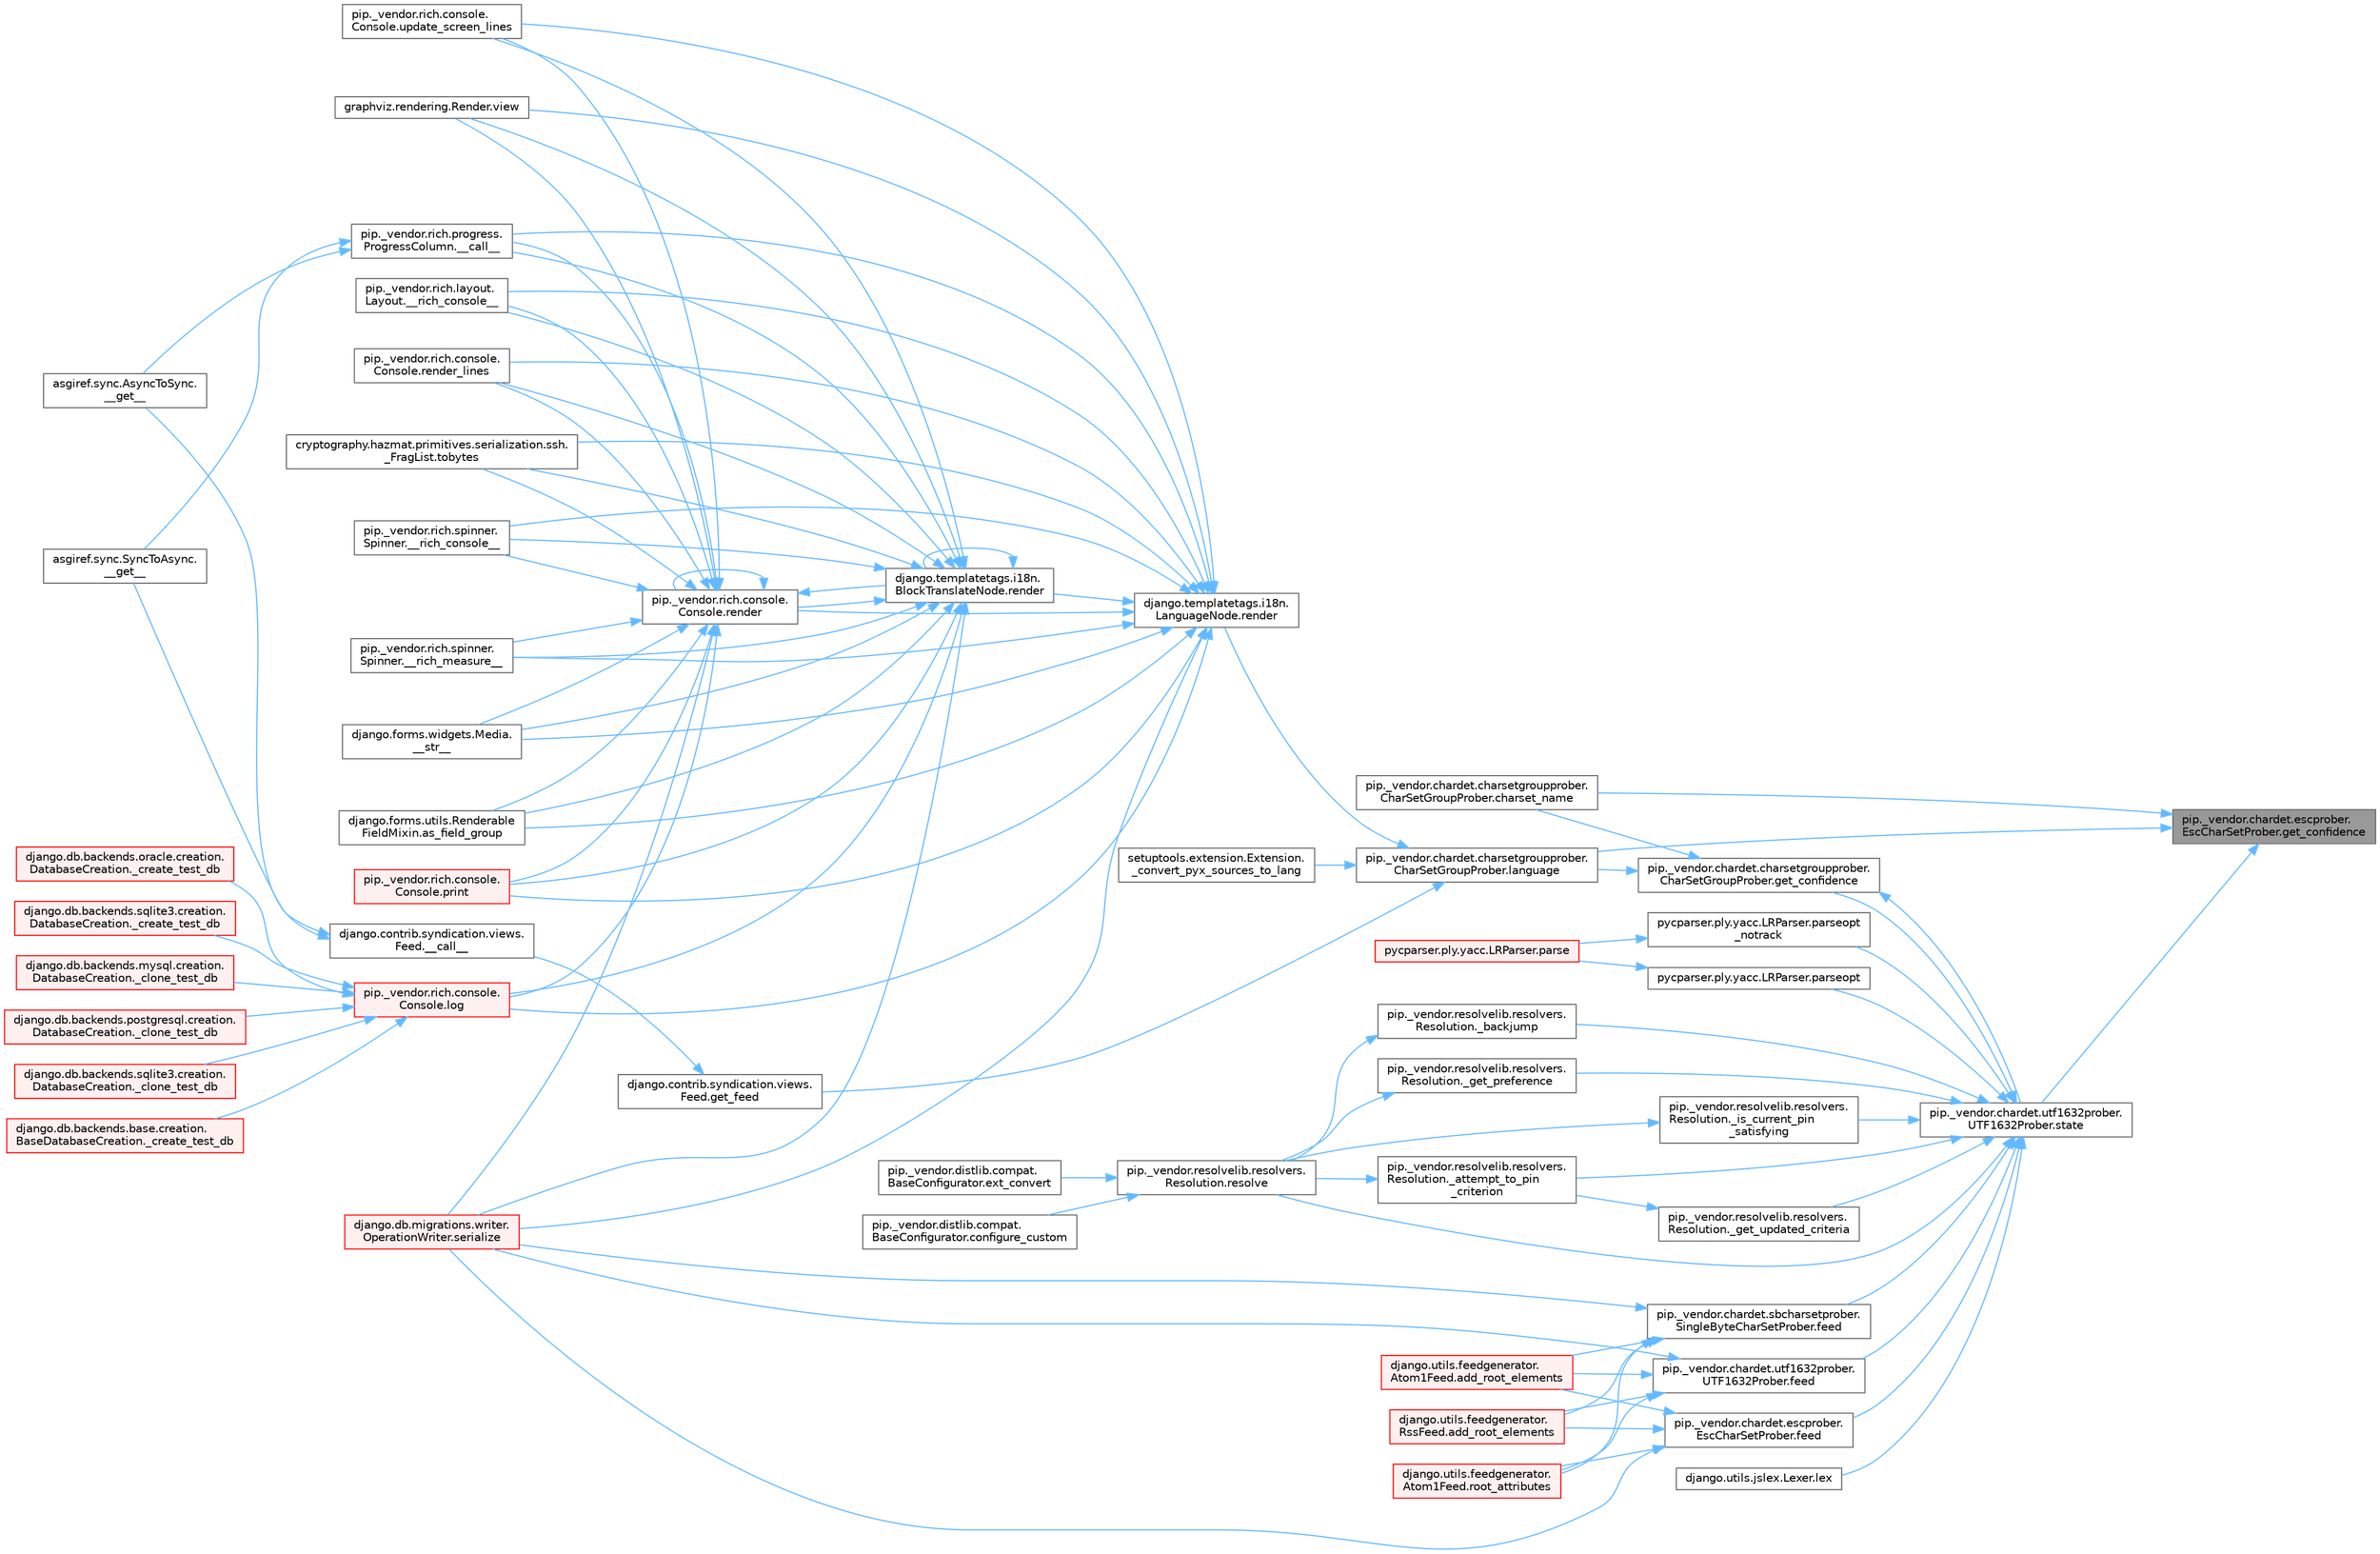digraph "pip._vendor.chardet.escprober.EscCharSetProber.get_confidence"
{
 // LATEX_PDF_SIZE
  bgcolor="transparent";
  edge [fontname=Helvetica,fontsize=10,labelfontname=Helvetica,labelfontsize=10];
  node [fontname=Helvetica,fontsize=10,shape=box,height=0.2,width=0.4];
  rankdir="RL";
  Node1 [id="Node000001",label="pip._vendor.chardet.escprober.\lEscCharSetProber.get_confidence",height=0.2,width=0.4,color="gray40", fillcolor="grey60", style="filled", fontcolor="black",tooltip=" "];
  Node1 -> Node2 [id="edge1_Node000001_Node000002",dir="back",color="steelblue1",style="solid",tooltip=" "];
  Node2 [id="Node000002",label="pip._vendor.chardet.charsetgroupprober.\lCharSetGroupProber.charset_name",height=0.2,width=0.4,color="grey40", fillcolor="white", style="filled",URL="$classpip_1_1__vendor_1_1chardet_1_1charsetgroupprober_1_1_char_set_group_prober.html#a72f1a7ffc65aedd4c2fb9c1eb05249cf",tooltip=" "];
  Node1 -> Node3 [id="edge2_Node000001_Node000003",dir="back",color="steelblue1",style="solid",tooltip=" "];
  Node3 [id="Node000003",label="pip._vendor.chardet.charsetgroupprober.\lCharSetGroupProber.language",height=0.2,width=0.4,color="grey40", fillcolor="white", style="filled",URL="$classpip_1_1__vendor_1_1chardet_1_1charsetgroupprober_1_1_char_set_group_prober.html#a4eed2755176d79c1d176c7500400f899",tooltip=" "];
  Node3 -> Node4 [id="edge3_Node000003_Node000004",dir="back",color="steelblue1",style="solid",tooltip=" "];
  Node4 [id="Node000004",label="setuptools.extension.Extension.\l_convert_pyx_sources_to_lang",height=0.2,width=0.4,color="grey40", fillcolor="white", style="filled",URL="$classsetuptools_1_1extension_1_1_extension.html#aaf601d7106ef472a4913e4bacd039c2a",tooltip=" "];
  Node3 -> Node5 [id="edge4_Node000003_Node000005",dir="back",color="steelblue1",style="solid",tooltip=" "];
  Node5 [id="Node000005",label="django.contrib.syndication.views.\lFeed.get_feed",height=0.2,width=0.4,color="grey40", fillcolor="white", style="filled",URL="$classdjango_1_1contrib_1_1syndication_1_1views_1_1_feed.html#a22e9036857876e13966fd7f846ae909d",tooltip=" "];
  Node5 -> Node6 [id="edge5_Node000005_Node000006",dir="back",color="steelblue1",style="solid",tooltip=" "];
  Node6 [id="Node000006",label="django.contrib.syndication.views.\lFeed.__call__",height=0.2,width=0.4,color="grey40", fillcolor="white", style="filled",URL="$classdjango_1_1contrib_1_1syndication_1_1views_1_1_feed.html#ac7a9680a1b709d8eb37ae3c6ce000220",tooltip=" "];
  Node6 -> Node7 [id="edge6_Node000006_Node000007",dir="back",color="steelblue1",style="solid",tooltip=" "];
  Node7 [id="Node000007",label="asgiref.sync.AsyncToSync.\l__get__",height=0.2,width=0.4,color="grey40", fillcolor="white", style="filled",URL="$classasgiref_1_1sync_1_1_async_to_sync.html#a23e9ef7a73da98dad9e3f4e65846969b",tooltip=" "];
  Node6 -> Node8 [id="edge7_Node000006_Node000008",dir="back",color="steelblue1",style="solid",tooltip=" "];
  Node8 [id="Node000008",label="asgiref.sync.SyncToAsync.\l__get__",height=0.2,width=0.4,color="grey40", fillcolor="white", style="filled",URL="$classasgiref_1_1sync_1_1_sync_to_async.html#aebdfbe3f01079a529fd2f39810597381",tooltip=" "];
  Node3 -> Node9 [id="edge8_Node000003_Node000009",dir="back",color="steelblue1",style="solid",tooltip=" "];
  Node9 [id="Node000009",label="django.templatetags.i18n.\lLanguageNode.render",height=0.2,width=0.4,color="grey40", fillcolor="white", style="filled",URL="$classdjango_1_1templatetags_1_1i18n_1_1_language_node.html#a2c88f345e9d8623bafaa4eb5efdefa84",tooltip=" "];
  Node9 -> Node10 [id="edge9_Node000009_Node000010",dir="back",color="steelblue1",style="solid",tooltip=" "];
  Node10 [id="Node000010",label="pip._vendor.rich.progress.\lProgressColumn.__call__",height=0.2,width=0.4,color="grey40", fillcolor="white", style="filled",URL="$classpip_1_1__vendor_1_1rich_1_1progress_1_1_progress_column.html#ae0c399be74222f949edb0fa5324cf6ea",tooltip=" "];
  Node10 -> Node7 [id="edge10_Node000010_Node000007",dir="back",color="steelblue1",style="solid",tooltip=" "];
  Node10 -> Node8 [id="edge11_Node000010_Node000008",dir="back",color="steelblue1",style="solid",tooltip=" "];
  Node9 -> Node11 [id="edge12_Node000009_Node000011",dir="back",color="steelblue1",style="solid",tooltip=" "];
  Node11 [id="Node000011",label="pip._vendor.rich.layout.\lLayout.__rich_console__",height=0.2,width=0.4,color="grey40", fillcolor="white", style="filled",URL="$classpip_1_1__vendor_1_1rich_1_1layout_1_1_layout.html#ac39cb3d17d2b0324ee1b0dada41a3ebd",tooltip=" "];
  Node9 -> Node12 [id="edge13_Node000009_Node000012",dir="back",color="steelblue1",style="solid",tooltip=" "];
  Node12 [id="Node000012",label="pip._vendor.rich.spinner.\lSpinner.__rich_console__",height=0.2,width=0.4,color="grey40", fillcolor="white", style="filled",URL="$classpip_1_1__vendor_1_1rich_1_1spinner_1_1_spinner.html#a6883d8dced19ac48d4dfc74f776357fd",tooltip=" "];
  Node9 -> Node13 [id="edge14_Node000009_Node000013",dir="back",color="steelblue1",style="solid",tooltip=" "];
  Node13 [id="Node000013",label="pip._vendor.rich.spinner.\lSpinner.__rich_measure__",height=0.2,width=0.4,color="grey40", fillcolor="white", style="filled",URL="$classpip_1_1__vendor_1_1rich_1_1spinner_1_1_spinner.html#a89745682c823c44a31bae8e8d07869f5",tooltip=" "];
  Node9 -> Node14 [id="edge15_Node000009_Node000014",dir="back",color="steelblue1",style="solid",tooltip=" "];
  Node14 [id="Node000014",label="django.forms.widgets.Media.\l__str__",height=0.2,width=0.4,color="grey40", fillcolor="white", style="filled",URL="$classdjango_1_1forms_1_1widgets_1_1_media.html#ae1651710548a7d9f14f036d035012d21",tooltip=" "];
  Node9 -> Node15 [id="edge16_Node000009_Node000015",dir="back",color="steelblue1",style="solid",tooltip=" "];
  Node15 [id="Node000015",label="django.forms.utils.Renderable\lFieldMixin.as_field_group",height=0.2,width=0.4,color="grey40", fillcolor="white", style="filled",URL="$classdjango_1_1forms_1_1utils_1_1_renderable_field_mixin.html#a1e9a1b4f790ea694431554267fd5d74c",tooltip=" "];
  Node9 -> Node16 [id="edge17_Node000009_Node000016",dir="back",color="steelblue1",style="solid",tooltip=" "];
  Node16 [id="Node000016",label="pip._vendor.rich.console.\lConsole.log",height=0.2,width=0.4,color="red", fillcolor="#FFF0F0", style="filled",URL="$classpip_1_1__vendor_1_1rich_1_1console_1_1_console.html#af9c77e39f9413fc2b134c60cfa23b0f1",tooltip=" "];
  Node16 -> Node17 [id="edge18_Node000016_Node000017",dir="back",color="steelblue1",style="solid",tooltip=" "];
  Node17 [id="Node000017",label="django.db.backends.mysql.creation.\lDatabaseCreation._clone_test_db",height=0.2,width=0.4,color="red", fillcolor="#FFF0F0", style="filled",URL="$classdjango_1_1db_1_1backends_1_1mysql_1_1creation_1_1_database_creation.html#ab4d99b6a9b6a81141d0fba9440d91619",tooltip=" "];
  Node16 -> Node19 [id="edge19_Node000016_Node000019",dir="back",color="steelblue1",style="solid",tooltip=" "];
  Node19 [id="Node000019",label="django.db.backends.postgresql.creation.\lDatabaseCreation._clone_test_db",height=0.2,width=0.4,color="red", fillcolor="#FFF0F0", style="filled",URL="$classdjango_1_1db_1_1backends_1_1postgresql_1_1creation_1_1_database_creation.html#ab57e8a2ba94a8a4888fd435036b4c322",tooltip=" "];
  Node16 -> Node20 [id="edge20_Node000016_Node000020",dir="back",color="steelblue1",style="solid",tooltip=" "];
  Node20 [id="Node000020",label="django.db.backends.sqlite3.creation.\lDatabaseCreation._clone_test_db",height=0.2,width=0.4,color="red", fillcolor="#FFF0F0", style="filled",URL="$classdjango_1_1db_1_1backends_1_1sqlite3_1_1creation_1_1_database_creation.html#a43a28bd11187e2b0677fd0be7643387b",tooltip=" "];
  Node16 -> Node21 [id="edge21_Node000016_Node000021",dir="back",color="steelblue1",style="solid",tooltip=" "];
  Node21 [id="Node000021",label="django.db.backends.base.creation.\lBaseDatabaseCreation._create_test_db",height=0.2,width=0.4,color="red", fillcolor="#FFF0F0", style="filled",URL="$classdjango_1_1db_1_1backends_1_1base_1_1creation_1_1_base_database_creation.html#a3782aff49b95503af2f0e518a10dc22d",tooltip=" "];
  Node16 -> Node23 [id="edge22_Node000016_Node000023",dir="back",color="steelblue1",style="solid",tooltip=" "];
  Node23 [id="Node000023",label="django.db.backends.oracle.creation.\lDatabaseCreation._create_test_db",height=0.2,width=0.4,color="red", fillcolor="#FFF0F0", style="filled",URL="$classdjango_1_1db_1_1backends_1_1oracle_1_1creation_1_1_database_creation.html#aea03f2099a0f6691226755c6b60c133f",tooltip=" "];
  Node16 -> Node24 [id="edge23_Node000016_Node000024",dir="back",color="steelblue1",style="solid",tooltip=" "];
  Node24 [id="Node000024",label="django.db.backends.sqlite3.creation.\lDatabaseCreation._create_test_db",height=0.2,width=0.4,color="red", fillcolor="#FFF0F0", style="filled",URL="$classdjango_1_1db_1_1backends_1_1sqlite3_1_1creation_1_1_database_creation.html#a67d2c057a1e604f78b379e63cd6bff28",tooltip=" "];
  Node9 -> Node437 [id="edge24_Node000009_Node000437",dir="back",color="steelblue1",style="solid",tooltip=" "];
  Node437 [id="Node000437",label="pip._vendor.rich.console.\lConsole.print",height=0.2,width=0.4,color="red", fillcolor="#FFF0F0", style="filled",URL="$classpip_1_1__vendor_1_1rich_1_1console_1_1_console.html#af954370cdbb49236b597f2c11064549d",tooltip=" "];
  Node9 -> Node519 [id="edge25_Node000009_Node000519",dir="back",color="steelblue1",style="solid",tooltip=" "];
  Node519 [id="Node000519",label="django.templatetags.i18n.\lBlockTranslateNode.render",height=0.2,width=0.4,color="grey40", fillcolor="white", style="filled",URL="$classdjango_1_1templatetags_1_1i18n_1_1_block_translate_node.html#aaf05bebfd02c1c4b676387ada0357832",tooltip=" "];
  Node519 -> Node10 [id="edge26_Node000519_Node000010",dir="back",color="steelblue1",style="solid",tooltip=" "];
  Node519 -> Node11 [id="edge27_Node000519_Node000011",dir="back",color="steelblue1",style="solid",tooltip=" "];
  Node519 -> Node12 [id="edge28_Node000519_Node000012",dir="back",color="steelblue1",style="solid",tooltip=" "];
  Node519 -> Node13 [id="edge29_Node000519_Node000013",dir="back",color="steelblue1",style="solid",tooltip=" "];
  Node519 -> Node14 [id="edge30_Node000519_Node000014",dir="back",color="steelblue1",style="solid",tooltip=" "];
  Node519 -> Node15 [id="edge31_Node000519_Node000015",dir="back",color="steelblue1",style="solid",tooltip=" "];
  Node519 -> Node16 [id="edge32_Node000519_Node000016",dir="back",color="steelblue1",style="solid",tooltip=" "];
  Node519 -> Node437 [id="edge33_Node000519_Node000437",dir="back",color="steelblue1",style="solid",tooltip=" "];
  Node519 -> Node519 [id="edge34_Node000519_Node000519",dir="back",color="steelblue1",style="solid",tooltip=" "];
  Node519 -> Node520 [id="edge35_Node000519_Node000520",dir="back",color="steelblue1",style="solid",tooltip=" "];
  Node520 [id="Node000520",label="pip._vendor.rich.console.\lConsole.render",height=0.2,width=0.4,color="grey40", fillcolor="white", style="filled",URL="$classpip_1_1__vendor_1_1rich_1_1console_1_1_console.html#a9551b8254c573105adde80622393a938",tooltip=" "];
  Node520 -> Node10 [id="edge36_Node000520_Node000010",dir="back",color="steelblue1",style="solid",tooltip=" "];
  Node520 -> Node11 [id="edge37_Node000520_Node000011",dir="back",color="steelblue1",style="solid",tooltip=" "];
  Node520 -> Node12 [id="edge38_Node000520_Node000012",dir="back",color="steelblue1",style="solid",tooltip=" "];
  Node520 -> Node13 [id="edge39_Node000520_Node000013",dir="back",color="steelblue1",style="solid",tooltip=" "];
  Node520 -> Node14 [id="edge40_Node000520_Node000014",dir="back",color="steelblue1",style="solid",tooltip=" "];
  Node520 -> Node15 [id="edge41_Node000520_Node000015",dir="back",color="steelblue1",style="solid",tooltip=" "];
  Node520 -> Node16 [id="edge42_Node000520_Node000016",dir="back",color="steelblue1",style="solid",tooltip=" "];
  Node520 -> Node437 [id="edge43_Node000520_Node000437",dir="back",color="steelblue1",style="solid",tooltip=" "];
  Node520 -> Node519 [id="edge44_Node000520_Node000519",dir="back",color="steelblue1",style="solid",tooltip=" "];
  Node520 -> Node520 [id="edge45_Node000520_Node000520",dir="back",color="steelblue1",style="solid",tooltip=" "];
  Node520 -> Node521 [id="edge46_Node000520_Node000521",dir="back",color="steelblue1",style="solid",tooltip=" "];
  Node521 [id="Node000521",label="pip._vendor.rich.console.\lConsole.render_lines",height=0.2,width=0.4,color="grey40", fillcolor="white", style="filled",URL="$classpip_1_1__vendor_1_1rich_1_1console_1_1_console.html#a5818808a49db20c5bee6986425f96f14",tooltip=" "];
  Node520 -> Node522 [id="edge47_Node000520_Node000522",dir="back",color="steelblue1",style="solid",tooltip=" "];
  Node522 [id="Node000522",label="django.db.migrations.writer.\lOperationWriter.serialize",height=0.2,width=0.4,color="red", fillcolor="#FFF0F0", style="filled",URL="$classdjango_1_1db_1_1migrations_1_1writer_1_1_operation_writer.html#a866e8d13e1c54a35d74e9a6b0383b2f8",tooltip=" "];
  Node520 -> Node594 [id="edge48_Node000520_Node000594",dir="back",color="steelblue1",style="solid",tooltip=" "];
  Node594 [id="Node000594",label="cryptography.hazmat.primitives.serialization.ssh.\l_FragList.tobytes",height=0.2,width=0.4,color="grey40", fillcolor="white", style="filled",URL="$classcryptography_1_1hazmat_1_1primitives_1_1serialization_1_1ssh_1_1___frag_list.html#a195dd4e7c741624829a13af53fa3de38",tooltip=" "];
  Node520 -> Node595 [id="edge49_Node000520_Node000595",dir="back",color="steelblue1",style="solid",tooltip=" "];
  Node595 [id="Node000595",label="pip._vendor.rich.console.\lConsole.update_screen_lines",height=0.2,width=0.4,color="grey40", fillcolor="white", style="filled",URL="$classpip_1_1__vendor_1_1rich_1_1console_1_1_console.html#a21cfe5af86ec7533f23d45fe2969817e",tooltip=" "];
  Node520 -> Node596 [id="edge50_Node000520_Node000596",dir="back",color="steelblue1",style="solid",tooltip=" "];
  Node596 [id="Node000596",label="graphviz.rendering.Render.view",height=0.2,width=0.4,color="grey40", fillcolor="white", style="filled",URL="$classgraphviz_1_1rendering_1_1_render.html#a53169c422996b9a7e92b5580c13914e2",tooltip=" "];
  Node519 -> Node521 [id="edge51_Node000519_Node000521",dir="back",color="steelblue1",style="solid",tooltip=" "];
  Node519 -> Node522 [id="edge52_Node000519_Node000522",dir="back",color="steelblue1",style="solid",tooltip=" "];
  Node519 -> Node594 [id="edge53_Node000519_Node000594",dir="back",color="steelblue1",style="solid",tooltip=" "];
  Node519 -> Node595 [id="edge54_Node000519_Node000595",dir="back",color="steelblue1",style="solid",tooltip=" "];
  Node519 -> Node596 [id="edge55_Node000519_Node000596",dir="back",color="steelblue1",style="solid",tooltip=" "];
  Node9 -> Node520 [id="edge56_Node000009_Node000520",dir="back",color="steelblue1",style="solid",tooltip=" "];
  Node9 -> Node521 [id="edge57_Node000009_Node000521",dir="back",color="steelblue1",style="solid",tooltip=" "];
  Node9 -> Node522 [id="edge58_Node000009_Node000522",dir="back",color="steelblue1",style="solid",tooltip=" "];
  Node9 -> Node594 [id="edge59_Node000009_Node000594",dir="back",color="steelblue1",style="solid",tooltip=" "];
  Node9 -> Node595 [id="edge60_Node000009_Node000595",dir="back",color="steelblue1",style="solid",tooltip=" "];
  Node9 -> Node596 [id="edge61_Node000009_Node000596",dir="back",color="steelblue1",style="solid",tooltip=" "];
  Node1 -> Node3183 [id="edge62_Node000001_Node003183",dir="back",color="steelblue1",style="solid",tooltip=" "];
  Node3183 [id="Node003183",label="pip._vendor.chardet.utf1632prober.\lUTF1632Prober.state",height=0.2,width=0.4,color="grey40", fillcolor="white", style="filled",URL="$classpip_1_1__vendor_1_1chardet_1_1utf1632prober_1_1_u_t_f1632_prober.html#a33fbc3b38525fe5a4e994e25118a46db",tooltip=" "];
  Node3183 -> Node3184 [id="edge63_Node003183_Node003184",dir="back",color="steelblue1",style="solid",tooltip=" "];
  Node3184 [id="Node003184",label="pip._vendor.resolvelib.resolvers.\lResolution._attempt_to_pin\l_criterion",height=0.2,width=0.4,color="grey40", fillcolor="white", style="filled",URL="$classpip_1_1__vendor_1_1resolvelib_1_1resolvers_1_1_resolution.html#a8ede57631fbb093024b2c6190f860578",tooltip=" "];
  Node3184 -> Node3185 [id="edge64_Node003184_Node003185",dir="back",color="steelblue1",style="solid",tooltip=" "];
  Node3185 [id="Node003185",label="pip._vendor.resolvelib.resolvers.\lResolution.resolve",height=0.2,width=0.4,color="grey40", fillcolor="white", style="filled",URL="$classpip_1_1__vendor_1_1resolvelib_1_1resolvers_1_1_resolution.html#abf24a4f0e5020afae4ac2ee6d280807a",tooltip=" "];
  Node3185 -> Node3082 [id="edge65_Node003185_Node003082",dir="back",color="steelblue1",style="solid",tooltip=" "];
  Node3082 [id="Node003082",label="pip._vendor.distlib.compat.\lBaseConfigurator.configure_custom",height=0.2,width=0.4,color="grey40", fillcolor="white", style="filled",URL="$classpip_1_1__vendor_1_1distlib_1_1compat_1_1_base_configurator.html#af4feb3037e756b7064576de15a803f21",tooltip=" "];
  Node3185 -> Node3083 [id="edge66_Node003185_Node003083",dir="back",color="steelblue1",style="solid",tooltip=" "];
  Node3083 [id="Node003083",label="pip._vendor.distlib.compat.\lBaseConfigurator.ext_convert",height=0.2,width=0.4,color="grey40", fillcolor="white", style="filled",URL="$classpip_1_1__vendor_1_1distlib_1_1compat_1_1_base_configurator.html#ad2396c99e842d8f5f96207d76d9491cd",tooltip=" "];
  Node3183 -> Node3186 [id="edge67_Node003183_Node003186",dir="back",color="steelblue1",style="solid",tooltip=" "];
  Node3186 [id="Node003186",label="pip._vendor.resolvelib.resolvers.\lResolution._backjump",height=0.2,width=0.4,color="grey40", fillcolor="white", style="filled",URL="$classpip_1_1__vendor_1_1resolvelib_1_1resolvers_1_1_resolution.html#a7fe87674694eeb17cb30dd36ebadda42",tooltip=" "];
  Node3186 -> Node3185 [id="edge68_Node003186_Node003185",dir="back",color="steelblue1",style="solid",tooltip=" "];
  Node3183 -> Node3187 [id="edge69_Node003183_Node003187",dir="back",color="steelblue1",style="solid",tooltip=" "];
  Node3187 [id="Node003187",label="pip._vendor.resolvelib.resolvers.\lResolution._get_preference",height=0.2,width=0.4,color="grey40", fillcolor="white", style="filled",URL="$classpip_1_1__vendor_1_1resolvelib_1_1resolvers_1_1_resolution.html#a7c329ea763f619d3698aea05c1489e89",tooltip=" "];
  Node3187 -> Node3185 [id="edge70_Node003187_Node003185",dir="back",color="steelblue1",style="solid",tooltip=" "];
  Node3183 -> Node3188 [id="edge71_Node003183_Node003188",dir="back",color="steelblue1",style="solid",tooltip=" "];
  Node3188 [id="Node003188",label="pip._vendor.resolvelib.resolvers.\lResolution._get_updated_criteria",height=0.2,width=0.4,color="grey40", fillcolor="white", style="filled",URL="$classpip_1_1__vendor_1_1resolvelib_1_1resolvers_1_1_resolution.html#a64151ae2f0f597da69ce99c3528ebff8",tooltip=" "];
  Node3188 -> Node3184 [id="edge72_Node003188_Node003184",dir="back",color="steelblue1",style="solid",tooltip=" "];
  Node3183 -> Node3189 [id="edge73_Node003183_Node003189",dir="back",color="steelblue1",style="solid",tooltip=" "];
  Node3189 [id="Node003189",label="pip._vendor.resolvelib.resolvers.\lResolution._is_current_pin\l_satisfying",height=0.2,width=0.4,color="grey40", fillcolor="white", style="filled",URL="$classpip_1_1__vendor_1_1resolvelib_1_1resolvers_1_1_resolution.html#abc71e9edd52232d2f55e4b2b2f134618",tooltip=" "];
  Node3189 -> Node3185 [id="edge74_Node003189_Node003185",dir="back",color="steelblue1",style="solid",tooltip=" "];
  Node3183 -> Node3190 [id="edge75_Node003183_Node003190",dir="back",color="steelblue1",style="solid",tooltip=" "];
  Node3190 [id="Node003190",label="pip._vendor.chardet.escprober.\lEscCharSetProber.feed",height=0.2,width=0.4,color="grey40", fillcolor="white", style="filled",URL="$classpip_1_1__vendor_1_1chardet_1_1escprober_1_1_esc_char_set_prober.html#ad4c988e1f9e0cfe2cae4ebdc50ebe61c",tooltip=" "];
  Node3190 -> Node215 [id="edge76_Node003190_Node000215",dir="back",color="steelblue1",style="solid",tooltip=" "];
  Node215 [id="Node000215",label="django.utils.feedgenerator.\lAtom1Feed.add_root_elements",height=0.2,width=0.4,color="red", fillcolor="#FFF0F0", style="filled",URL="$classdjango_1_1utils_1_1feedgenerator_1_1_atom1_feed.html#a3f861beae65b2c1d07d6192175be850e",tooltip=" "];
  Node3190 -> Node1745 [id="edge77_Node003190_Node001745",dir="back",color="steelblue1",style="solid",tooltip=" "];
  Node1745 [id="Node001745",label="django.utils.feedgenerator.\lRssFeed.add_root_elements",height=0.2,width=0.4,color="red", fillcolor="#FFF0F0", style="filled",URL="$classdjango_1_1utils_1_1feedgenerator_1_1_rss_feed.html#afe28a1e8efc5fc065f74b4277a43663e",tooltip=" "];
  Node3190 -> Node1747 [id="edge78_Node003190_Node001747",dir="back",color="steelblue1",style="solid",tooltip=" "];
  Node1747 [id="Node001747",label="django.utils.feedgenerator.\lAtom1Feed.root_attributes",height=0.2,width=0.4,color="red", fillcolor="#FFF0F0", style="filled",URL="$classdjango_1_1utils_1_1feedgenerator_1_1_atom1_feed.html#a8ea06279a106db871795893125306409",tooltip=" "];
  Node3190 -> Node522 [id="edge79_Node003190_Node000522",dir="back",color="steelblue1",style="solid",tooltip=" "];
  Node3183 -> Node3191 [id="edge80_Node003183_Node003191",dir="back",color="steelblue1",style="solid",tooltip=" "];
  Node3191 [id="Node003191",label="pip._vendor.chardet.sbcharsetprober.\lSingleByteCharSetProber.feed",height=0.2,width=0.4,color="grey40", fillcolor="white", style="filled",URL="$classpip_1_1__vendor_1_1chardet_1_1sbcharsetprober_1_1_single_byte_char_set_prober.html#ab6d2e8e37d450e7ce0dda8dadfec2b57",tooltip=" "];
  Node3191 -> Node215 [id="edge81_Node003191_Node000215",dir="back",color="steelblue1",style="solid",tooltip=" "];
  Node3191 -> Node1745 [id="edge82_Node003191_Node001745",dir="back",color="steelblue1",style="solid",tooltip=" "];
  Node3191 -> Node1747 [id="edge83_Node003191_Node001747",dir="back",color="steelblue1",style="solid",tooltip=" "];
  Node3191 -> Node522 [id="edge84_Node003191_Node000522",dir="back",color="steelblue1",style="solid",tooltip=" "];
  Node3183 -> Node3192 [id="edge85_Node003183_Node003192",dir="back",color="steelblue1",style="solid",tooltip=" "];
  Node3192 [id="Node003192",label="pip._vendor.chardet.utf1632prober.\lUTF1632Prober.feed",height=0.2,width=0.4,color="grey40", fillcolor="white", style="filled",URL="$classpip_1_1__vendor_1_1chardet_1_1utf1632prober_1_1_u_t_f1632_prober.html#a16a8bea3b9608f94237b49f2f0cd4b74",tooltip=" "];
  Node3192 -> Node215 [id="edge86_Node003192_Node000215",dir="back",color="steelblue1",style="solid",tooltip=" "];
  Node3192 -> Node1745 [id="edge87_Node003192_Node001745",dir="back",color="steelblue1",style="solid",tooltip=" "];
  Node3192 -> Node1747 [id="edge88_Node003192_Node001747",dir="back",color="steelblue1",style="solid",tooltip=" "];
  Node3192 -> Node522 [id="edge89_Node003192_Node000522",dir="back",color="steelblue1",style="solid",tooltip=" "];
  Node3183 -> Node3193 [id="edge90_Node003183_Node003193",dir="back",color="steelblue1",style="solid",tooltip=" "];
  Node3193 [id="Node003193",label="pip._vendor.chardet.charsetgroupprober.\lCharSetGroupProber.get_confidence",height=0.2,width=0.4,color="grey40", fillcolor="white", style="filled",URL="$classpip_1_1__vendor_1_1chardet_1_1charsetgroupprober_1_1_char_set_group_prober.html#a45c3877c8cf8576a1198d250f91c33f9",tooltip=" "];
  Node3193 -> Node2 [id="edge91_Node003193_Node000002",dir="back",color="steelblue1",style="solid",tooltip=" "];
  Node3193 -> Node3 [id="edge92_Node003193_Node000003",dir="back",color="steelblue1",style="solid",tooltip=" "];
  Node3193 -> Node3183 [id="edge93_Node003193_Node003183",dir="back",color="steelblue1",style="solid",tooltip=" "];
  Node3183 -> Node3194 [id="edge94_Node003183_Node003194",dir="back",color="steelblue1",style="solid",tooltip=" "];
  Node3194 [id="Node003194",label="django.utils.jslex.Lexer.lex",height=0.2,width=0.4,color="grey40", fillcolor="white", style="filled",URL="$classdjango_1_1utils_1_1jslex_1_1_lexer.html#ac1ea9cc06e8fb7d8aa61579b343d5689",tooltip=" "];
  Node3183 -> Node3195 [id="edge95_Node003183_Node003195",dir="back",color="steelblue1",style="solid",tooltip=" "];
  Node3195 [id="Node003195",label="pycparser.ply.yacc.LRParser.parseopt",height=0.2,width=0.4,color="grey40", fillcolor="white", style="filled",URL="$classpycparser_1_1ply_1_1yacc_1_1_l_r_parser.html#a5f0e8a66265f6c3fb3de2be9372c558c",tooltip=" "];
  Node3195 -> Node3196 [id="edge96_Node003195_Node003196",dir="back",color="steelblue1",style="solid",tooltip=" "];
  Node3196 [id="Node003196",label="pycparser.ply.yacc.LRParser.parse",height=0.2,width=0.4,color="red", fillcolor="#FFF0F0", style="filled",URL="$classpycparser_1_1ply_1_1yacc_1_1_l_r_parser.html#a8e0ed5150402ae8a52ff2ed0f6c46486",tooltip=" "];
  Node3183 -> Node3197 [id="edge97_Node003183_Node003197",dir="back",color="steelblue1",style="solid",tooltip=" "];
  Node3197 [id="Node003197",label="pycparser.ply.yacc.LRParser.parseopt\l_notrack",height=0.2,width=0.4,color="grey40", fillcolor="white", style="filled",URL="$classpycparser_1_1ply_1_1yacc_1_1_l_r_parser.html#a67455ac593f9df2cff0efb9ac014e291",tooltip=" "];
  Node3197 -> Node3196 [id="edge98_Node003197_Node003196",dir="back",color="steelblue1",style="solid",tooltip=" "];
  Node3183 -> Node3185 [id="edge99_Node003183_Node003185",dir="back",color="steelblue1",style="solid",tooltip=" "];
}
